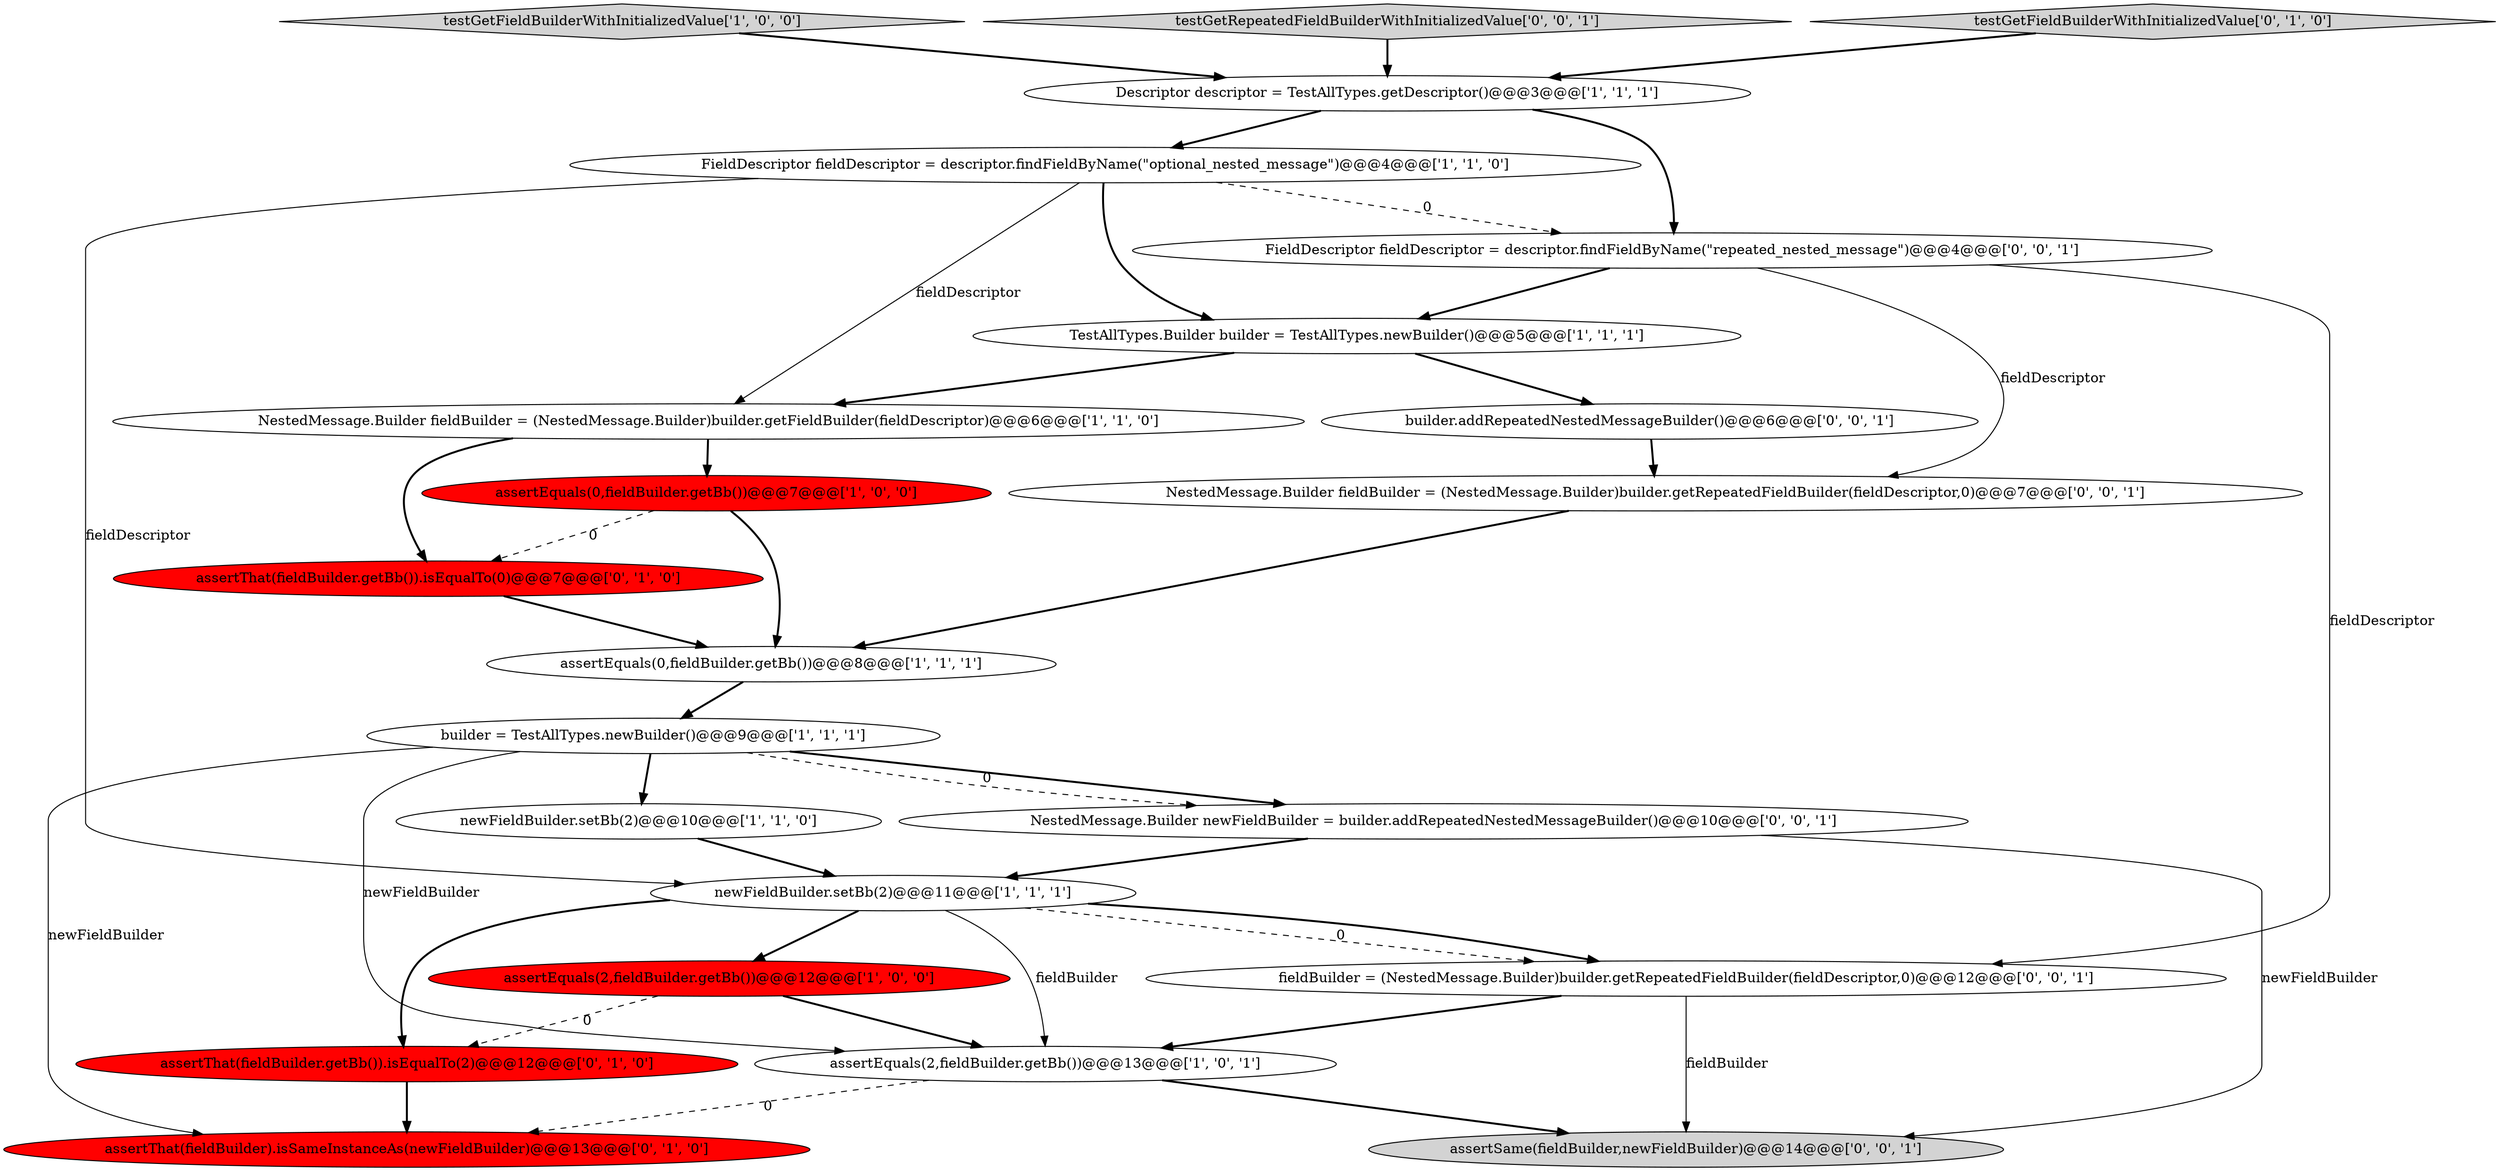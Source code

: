 digraph {
12 [style = filled, label = "assertThat(fieldBuilder.getBb()).isEqualTo(0)@@@7@@@['0', '1', '0']", fillcolor = red, shape = ellipse image = "AAA1AAABBB2BBB"];
10 [style = filled, label = "assertEquals(0,fieldBuilder.getBb())@@@8@@@['1', '1', '1']", fillcolor = white, shape = ellipse image = "AAA0AAABBB1BBB"];
4 [style = filled, label = "FieldDescriptor fieldDescriptor = descriptor.findFieldByName(\"optional_nested_message\")@@@4@@@['1', '1', '0']", fillcolor = white, shape = ellipse image = "AAA0AAABBB1BBB"];
11 [style = filled, label = "builder = TestAllTypes.newBuilder()@@@9@@@['1', '1', '1']", fillcolor = white, shape = ellipse image = "AAA0AAABBB1BBB"];
17 [style = filled, label = "FieldDescriptor fieldDescriptor = descriptor.findFieldByName(\"repeated_nested_message\")@@@4@@@['0', '0', '1']", fillcolor = white, shape = ellipse image = "AAA0AAABBB3BBB"];
22 [style = filled, label = "builder.addRepeatedNestedMessageBuilder()@@@6@@@['0', '0', '1']", fillcolor = white, shape = ellipse image = "AAA0AAABBB3BBB"];
0 [style = filled, label = "TestAllTypes.Builder builder = TestAllTypes.newBuilder()@@@5@@@['1', '1', '1']", fillcolor = white, shape = ellipse image = "AAA0AAABBB1BBB"];
2 [style = filled, label = "newFieldBuilder.setBb(2)@@@11@@@['1', '1', '1']", fillcolor = white, shape = ellipse image = "AAA0AAABBB1BBB"];
14 [style = filled, label = "assertThat(fieldBuilder).isSameInstanceAs(newFieldBuilder)@@@13@@@['0', '1', '0']", fillcolor = red, shape = ellipse image = "AAA1AAABBB2BBB"];
9 [style = filled, label = "assertEquals(2,fieldBuilder.getBb())@@@12@@@['1', '0', '0']", fillcolor = red, shape = ellipse image = "AAA1AAABBB1BBB"];
5 [style = filled, label = "testGetFieldBuilderWithInitializedValue['1', '0', '0']", fillcolor = lightgray, shape = diamond image = "AAA0AAABBB1BBB"];
21 [style = filled, label = "testGetRepeatedFieldBuilderWithInitializedValue['0', '0', '1']", fillcolor = lightgray, shape = diamond image = "AAA0AAABBB3BBB"];
19 [style = filled, label = "fieldBuilder = (NestedMessage.Builder)builder.getRepeatedFieldBuilder(fieldDescriptor,0)@@@12@@@['0', '0', '1']", fillcolor = white, shape = ellipse image = "AAA0AAABBB3BBB"];
1 [style = filled, label = "NestedMessage.Builder fieldBuilder = (NestedMessage.Builder)builder.getFieldBuilder(fieldDescriptor)@@@6@@@['1', '1', '0']", fillcolor = white, shape = ellipse image = "AAA0AAABBB1BBB"];
18 [style = filled, label = "assertSame(fieldBuilder,newFieldBuilder)@@@14@@@['0', '0', '1']", fillcolor = lightgray, shape = ellipse image = "AAA0AAABBB3BBB"];
13 [style = filled, label = "assertThat(fieldBuilder.getBb()).isEqualTo(2)@@@12@@@['0', '1', '0']", fillcolor = red, shape = ellipse image = "AAA1AAABBB2BBB"];
16 [style = filled, label = "NestedMessage.Builder fieldBuilder = (NestedMessage.Builder)builder.getRepeatedFieldBuilder(fieldDescriptor,0)@@@7@@@['0', '0', '1']", fillcolor = white, shape = ellipse image = "AAA0AAABBB3BBB"];
3 [style = filled, label = "newFieldBuilder.setBb(2)@@@10@@@['1', '1', '0']", fillcolor = white, shape = ellipse image = "AAA0AAABBB1BBB"];
6 [style = filled, label = "Descriptor descriptor = TestAllTypes.getDescriptor()@@@3@@@['1', '1', '1']", fillcolor = white, shape = ellipse image = "AAA0AAABBB1BBB"];
15 [style = filled, label = "testGetFieldBuilderWithInitializedValue['0', '1', '0']", fillcolor = lightgray, shape = diamond image = "AAA0AAABBB2BBB"];
20 [style = filled, label = "NestedMessage.Builder newFieldBuilder = builder.addRepeatedNestedMessageBuilder()@@@10@@@['0', '0', '1']", fillcolor = white, shape = ellipse image = "AAA0AAABBB3BBB"];
7 [style = filled, label = "assertEquals(2,fieldBuilder.getBb())@@@13@@@['1', '0', '1']", fillcolor = white, shape = ellipse image = "AAA0AAABBB1BBB"];
8 [style = filled, label = "assertEquals(0,fieldBuilder.getBb())@@@7@@@['1', '0', '0']", fillcolor = red, shape = ellipse image = "AAA1AAABBB1BBB"];
6->17 [style = bold, label=""];
11->20 [style = bold, label=""];
8->10 [style = bold, label=""];
2->19 [style = bold, label=""];
2->19 [style = dashed, label="0"];
1->8 [style = bold, label=""];
11->20 [style = dashed, label="0"];
21->6 [style = bold, label=""];
4->17 [style = dashed, label="0"];
16->10 [style = bold, label=""];
22->16 [style = bold, label=""];
4->1 [style = solid, label="fieldDescriptor"];
19->18 [style = solid, label="fieldBuilder"];
7->14 [style = dashed, label="0"];
11->14 [style = solid, label="newFieldBuilder"];
4->2 [style = solid, label="fieldDescriptor"];
8->12 [style = dashed, label="0"];
15->6 [style = bold, label=""];
2->9 [style = bold, label=""];
9->7 [style = bold, label=""];
4->0 [style = bold, label=""];
2->13 [style = bold, label=""];
20->2 [style = bold, label=""];
11->7 [style = solid, label="newFieldBuilder"];
6->4 [style = bold, label=""];
17->19 [style = solid, label="fieldDescriptor"];
12->10 [style = bold, label=""];
17->0 [style = bold, label=""];
5->6 [style = bold, label=""];
3->2 [style = bold, label=""];
11->3 [style = bold, label=""];
20->18 [style = solid, label="newFieldBuilder"];
0->1 [style = bold, label=""];
0->22 [style = bold, label=""];
9->13 [style = dashed, label="0"];
1->12 [style = bold, label=""];
7->18 [style = bold, label=""];
2->7 [style = solid, label="fieldBuilder"];
13->14 [style = bold, label=""];
19->7 [style = bold, label=""];
17->16 [style = solid, label="fieldDescriptor"];
10->11 [style = bold, label=""];
}
